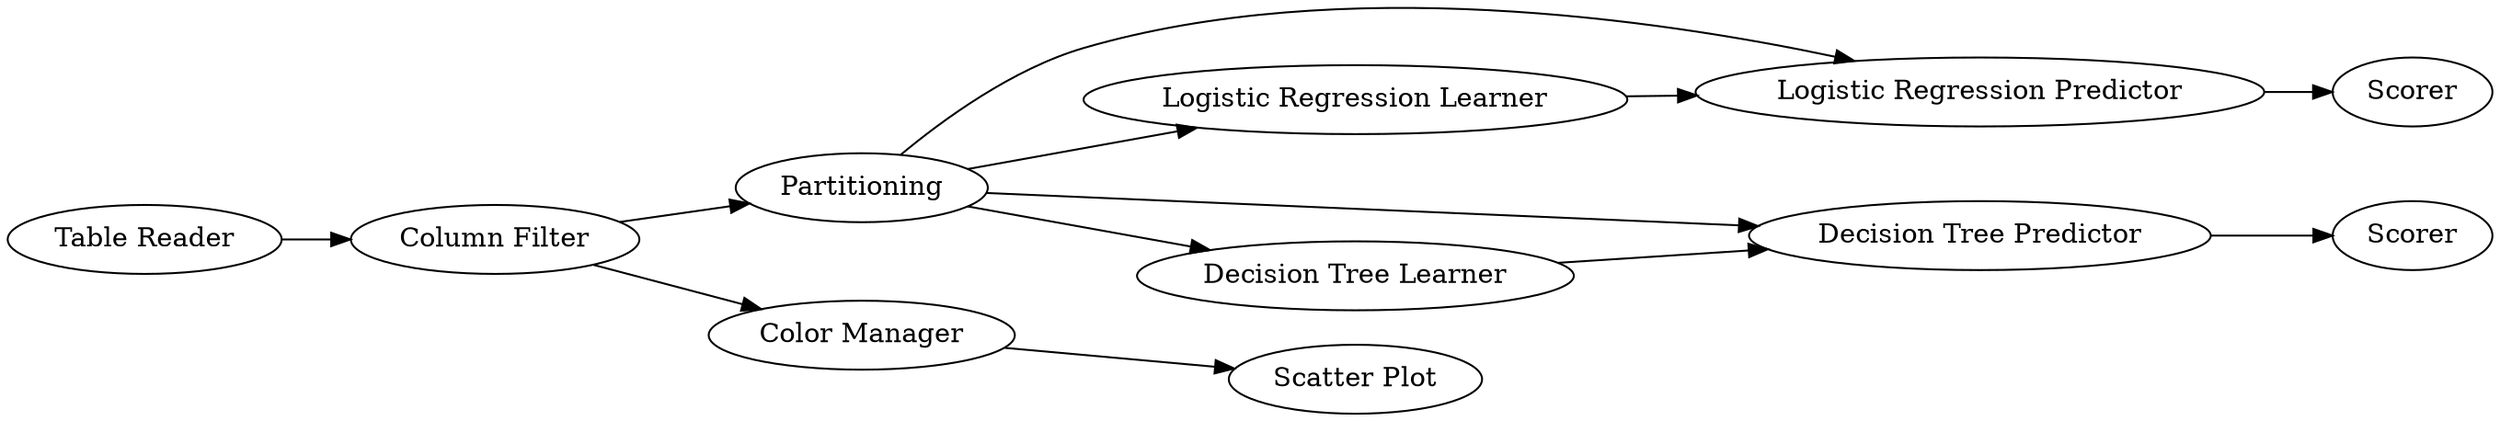 digraph {
	105 -> 93
	89 -> 90
	86 -> 89
	86 -> 88
	86 -> 105
	81 -> 83
	86 -> 104
	95 -> 103
	104 -> 105
	88 -> 89
	103 -> 86
	103 -> 81
	86 [label=Partitioning]
	103 [label="Column Filter"]
	104 [label="Logistic Regression Learner"]
	90 [label=Scorer]
	89 [label="Decision Tree Predictor"]
	88 [label="Decision Tree Learner"]
	95 [label="Table Reader"]
	93 [label=Scorer]
	105 [label="Logistic Regression Predictor"]
	83 [label="Scatter Plot"]
	81 [label="Color Manager"]
	rankdir=LR
}
